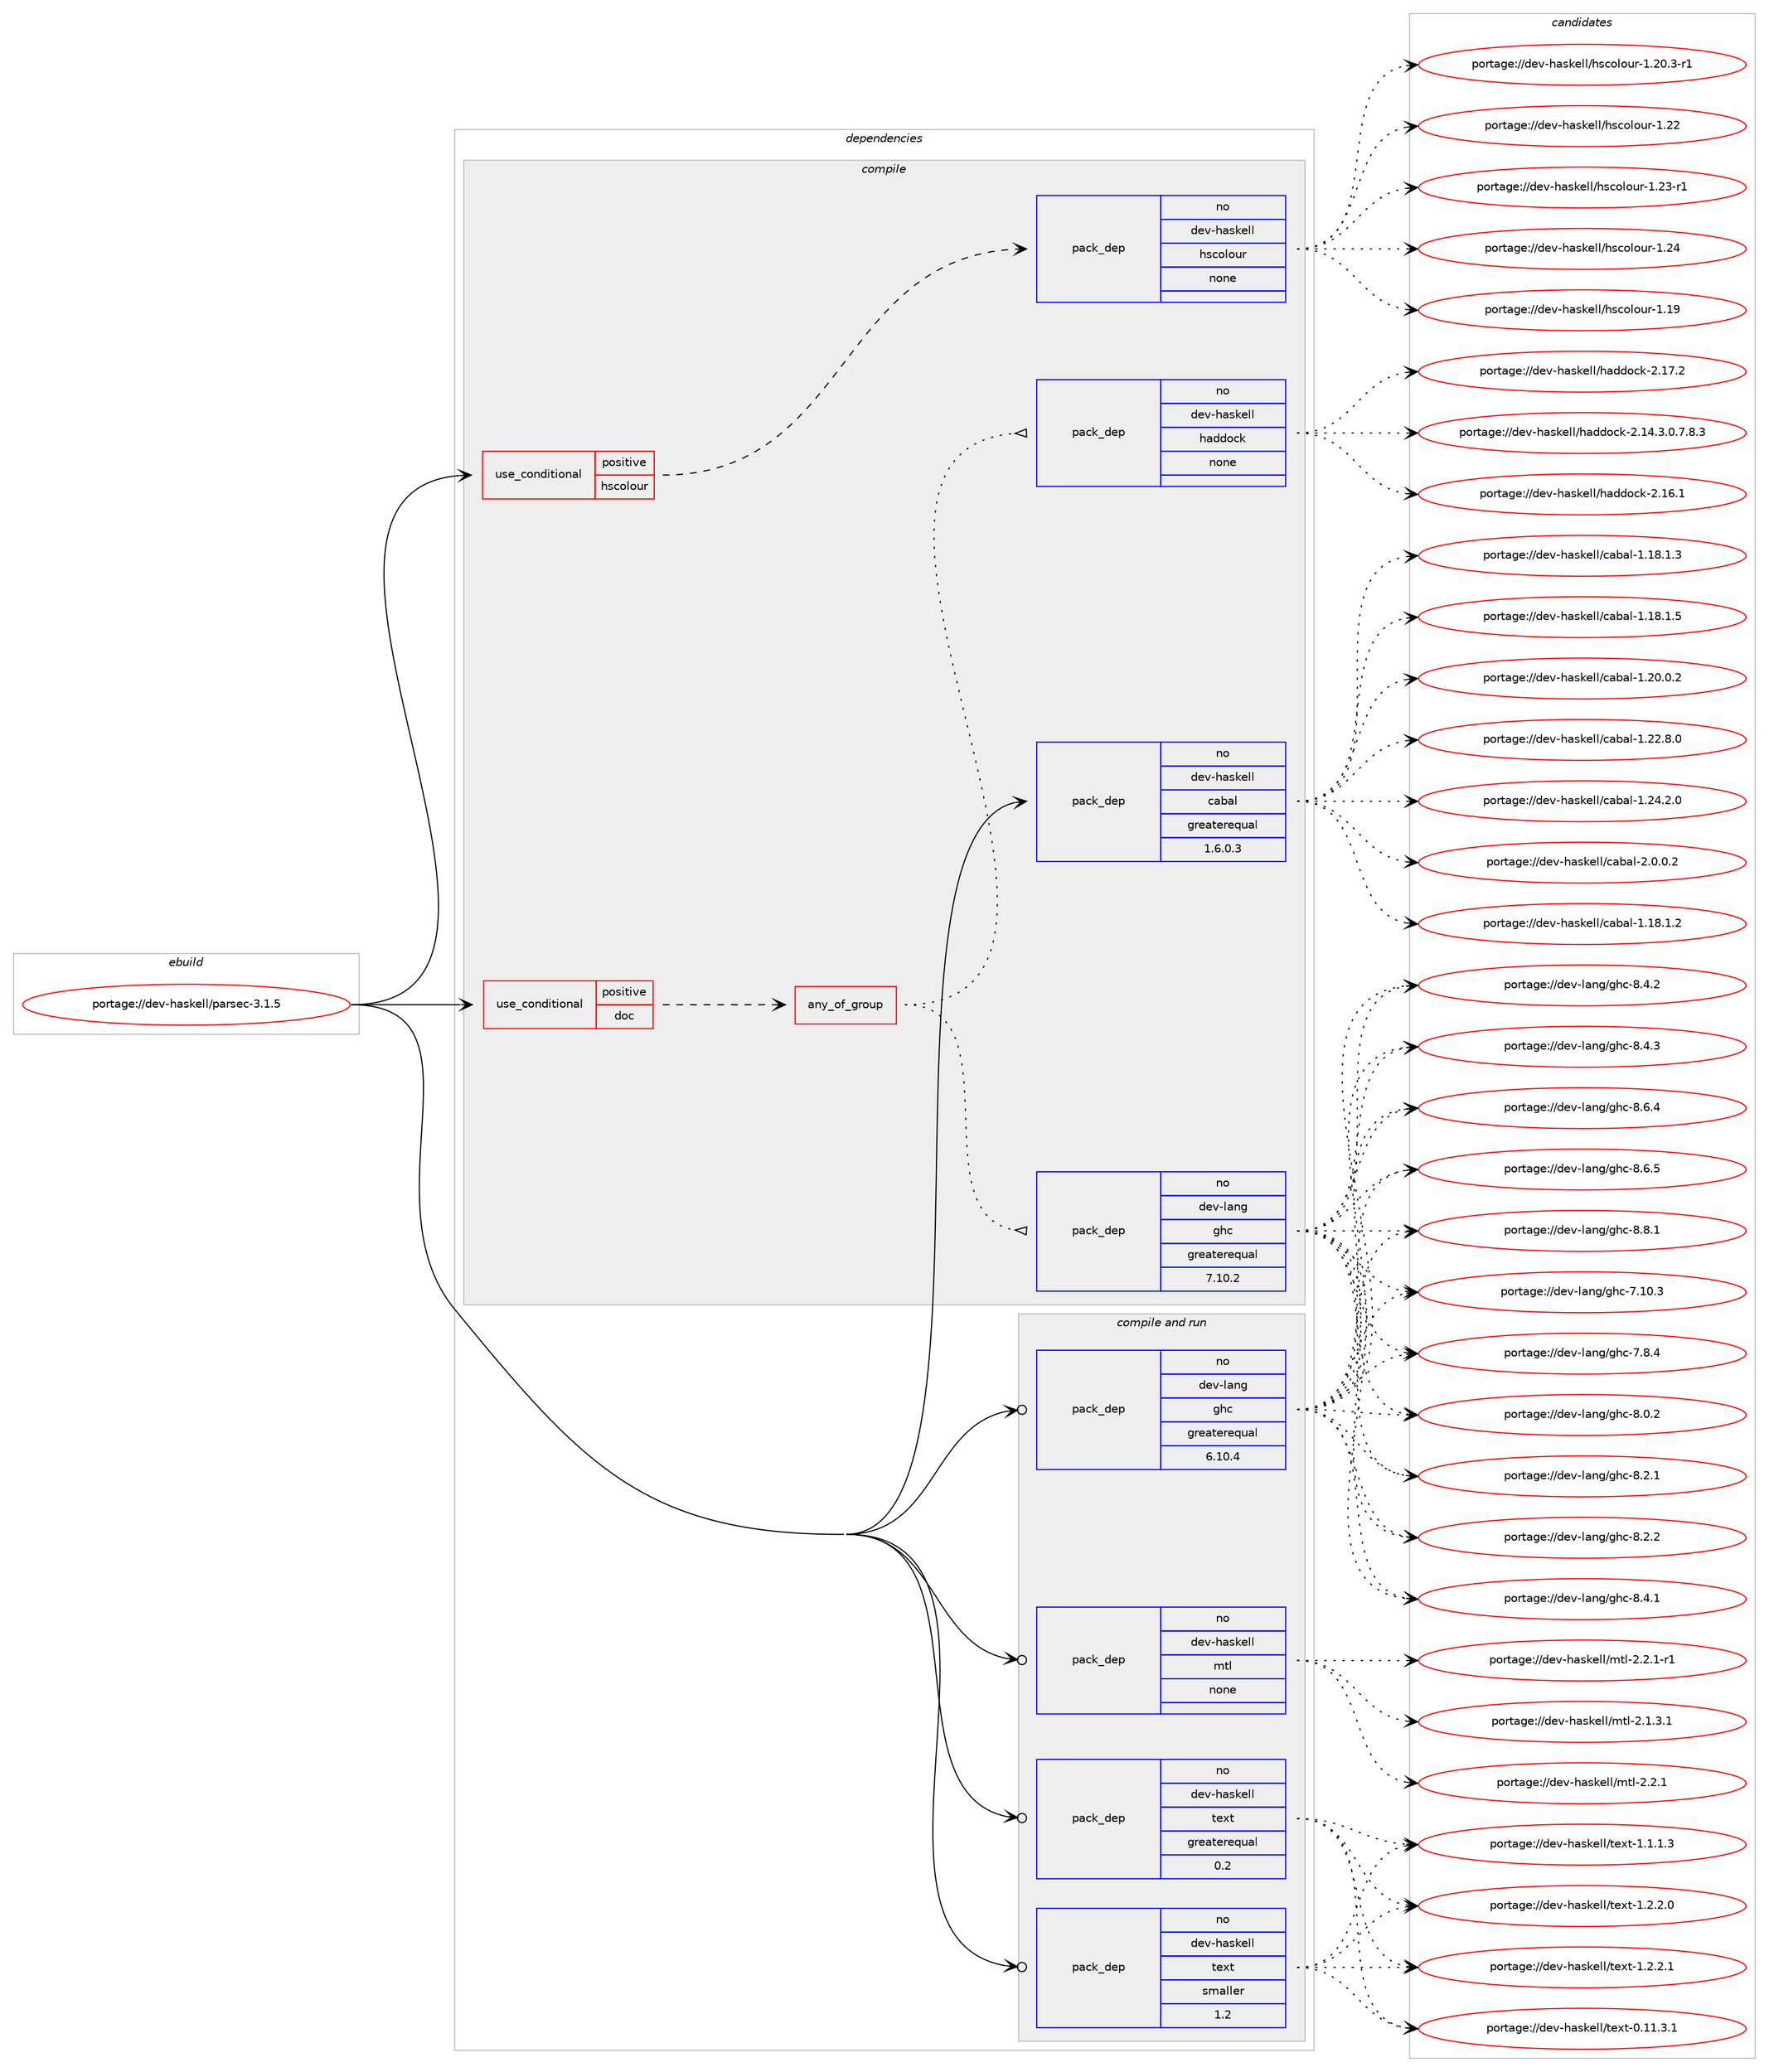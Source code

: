digraph prolog {

# *************
# Graph options
# *************

newrank=true;
concentrate=true;
compound=true;
graph [rankdir=LR,fontname=Helvetica,fontsize=10,ranksep=1.5];#, ranksep=2.5, nodesep=0.2];
edge  [arrowhead=vee];
node  [fontname=Helvetica,fontsize=10];

# **********
# The ebuild
# **********

subgraph cluster_leftcol {
color=gray;
rank=same;
label=<<i>ebuild</i>>;
id [label="portage://dev-haskell/parsec-3.1.5", color=red, width=4, href="../dev-haskell/parsec-3.1.5.svg"];
}

# ****************
# The dependencies
# ****************

subgraph cluster_midcol {
color=gray;
label=<<i>dependencies</i>>;
subgraph cluster_compile {
fillcolor="#eeeeee";
style=filled;
label=<<i>compile</i>>;
subgraph cond16540 {
dependency76474 [label=<<TABLE BORDER="0" CELLBORDER="1" CELLSPACING="0" CELLPADDING="4"><TR><TD ROWSPAN="3" CELLPADDING="10">use_conditional</TD></TR><TR><TD>positive</TD></TR><TR><TD>doc</TD></TR></TABLE>>, shape=none, color=red];
subgraph any2143 {
dependency76475 [label=<<TABLE BORDER="0" CELLBORDER="1" CELLSPACING="0" CELLPADDING="4"><TR><TD CELLPADDING="10">any_of_group</TD></TR></TABLE>>, shape=none, color=red];subgraph pack57734 {
dependency76476 [label=<<TABLE BORDER="0" CELLBORDER="1" CELLSPACING="0" CELLPADDING="4" WIDTH="220"><TR><TD ROWSPAN="6" CELLPADDING="30">pack_dep</TD></TR><TR><TD WIDTH="110">no</TD></TR><TR><TD>dev-haskell</TD></TR><TR><TD>haddock</TD></TR><TR><TD>none</TD></TR><TR><TD></TD></TR></TABLE>>, shape=none, color=blue];
}
dependency76475:e -> dependency76476:w [weight=20,style="dotted",arrowhead="oinv"];
subgraph pack57735 {
dependency76477 [label=<<TABLE BORDER="0" CELLBORDER="1" CELLSPACING="0" CELLPADDING="4" WIDTH="220"><TR><TD ROWSPAN="6" CELLPADDING="30">pack_dep</TD></TR><TR><TD WIDTH="110">no</TD></TR><TR><TD>dev-lang</TD></TR><TR><TD>ghc</TD></TR><TR><TD>greaterequal</TD></TR><TR><TD>7.10.2</TD></TR></TABLE>>, shape=none, color=blue];
}
dependency76475:e -> dependency76477:w [weight=20,style="dotted",arrowhead="oinv"];
}
dependency76474:e -> dependency76475:w [weight=20,style="dashed",arrowhead="vee"];
}
id:e -> dependency76474:w [weight=20,style="solid",arrowhead="vee"];
subgraph cond16541 {
dependency76478 [label=<<TABLE BORDER="0" CELLBORDER="1" CELLSPACING="0" CELLPADDING="4"><TR><TD ROWSPAN="3" CELLPADDING="10">use_conditional</TD></TR><TR><TD>positive</TD></TR><TR><TD>hscolour</TD></TR></TABLE>>, shape=none, color=red];
subgraph pack57736 {
dependency76479 [label=<<TABLE BORDER="0" CELLBORDER="1" CELLSPACING="0" CELLPADDING="4" WIDTH="220"><TR><TD ROWSPAN="6" CELLPADDING="30">pack_dep</TD></TR><TR><TD WIDTH="110">no</TD></TR><TR><TD>dev-haskell</TD></TR><TR><TD>hscolour</TD></TR><TR><TD>none</TD></TR><TR><TD></TD></TR></TABLE>>, shape=none, color=blue];
}
dependency76478:e -> dependency76479:w [weight=20,style="dashed",arrowhead="vee"];
}
id:e -> dependency76478:w [weight=20,style="solid",arrowhead="vee"];
subgraph pack57737 {
dependency76480 [label=<<TABLE BORDER="0" CELLBORDER="1" CELLSPACING="0" CELLPADDING="4" WIDTH="220"><TR><TD ROWSPAN="6" CELLPADDING="30">pack_dep</TD></TR><TR><TD WIDTH="110">no</TD></TR><TR><TD>dev-haskell</TD></TR><TR><TD>cabal</TD></TR><TR><TD>greaterequal</TD></TR><TR><TD>1.6.0.3</TD></TR></TABLE>>, shape=none, color=blue];
}
id:e -> dependency76480:w [weight=20,style="solid",arrowhead="vee"];
}
subgraph cluster_compileandrun {
fillcolor="#eeeeee";
style=filled;
label=<<i>compile and run</i>>;
subgraph pack57738 {
dependency76481 [label=<<TABLE BORDER="0" CELLBORDER="1" CELLSPACING="0" CELLPADDING="4" WIDTH="220"><TR><TD ROWSPAN="6" CELLPADDING="30">pack_dep</TD></TR><TR><TD WIDTH="110">no</TD></TR><TR><TD>dev-haskell</TD></TR><TR><TD>mtl</TD></TR><TR><TD>none</TD></TR><TR><TD></TD></TR></TABLE>>, shape=none, color=blue];
}
id:e -> dependency76481:w [weight=20,style="solid",arrowhead="odotvee"];
subgraph pack57739 {
dependency76482 [label=<<TABLE BORDER="0" CELLBORDER="1" CELLSPACING="0" CELLPADDING="4" WIDTH="220"><TR><TD ROWSPAN="6" CELLPADDING="30">pack_dep</TD></TR><TR><TD WIDTH="110">no</TD></TR><TR><TD>dev-haskell</TD></TR><TR><TD>text</TD></TR><TR><TD>greaterequal</TD></TR><TR><TD>0.2</TD></TR></TABLE>>, shape=none, color=blue];
}
id:e -> dependency76482:w [weight=20,style="solid",arrowhead="odotvee"];
subgraph pack57740 {
dependency76483 [label=<<TABLE BORDER="0" CELLBORDER="1" CELLSPACING="0" CELLPADDING="4" WIDTH="220"><TR><TD ROWSPAN="6" CELLPADDING="30">pack_dep</TD></TR><TR><TD WIDTH="110">no</TD></TR><TR><TD>dev-haskell</TD></TR><TR><TD>text</TD></TR><TR><TD>smaller</TD></TR><TR><TD>1.2</TD></TR></TABLE>>, shape=none, color=blue];
}
id:e -> dependency76483:w [weight=20,style="solid",arrowhead="odotvee"];
subgraph pack57741 {
dependency76484 [label=<<TABLE BORDER="0" CELLBORDER="1" CELLSPACING="0" CELLPADDING="4" WIDTH="220"><TR><TD ROWSPAN="6" CELLPADDING="30">pack_dep</TD></TR><TR><TD WIDTH="110">no</TD></TR><TR><TD>dev-lang</TD></TR><TR><TD>ghc</TD></TR><TR><TD>greaterequal</TD></TR><TR><TD>6.10.4</TD></TR></TABLE>>, shape=none, color=blue];
}
id:e -> dependency76484:w [weight=20,style="solid",arrowhead="odotvee"];
}
subgraph cluster_run {
fillcolor="#eeeeee";
style=filled;
label=<<i>run</i>>;
}
}

# **************
# The candidates
# **************

subgraph cluster_choices {
rank=same;
color=gray;
label=<<i>candidates</i>>;

subgraph choice57734 {
color=black;
nodesep=1;
choiceportage1001011184510497115107101108108471049710010011199107455046495246514648465546564651 [label="portage://dev-haskell/haddock-2.14.3.0.7.8.3", color=red, width=4,href="../dev-haskell/haddock-2.14.3.0.7.8.3.svg"];
choiceportage100101118451049711510710110810847104971001001119910745504649544649 [label="portage://dev-haskell/haddock-2.16.1", color=red, width=4,href="../dev-haskell/haddock-2.16.1.svg"];
choiceportage100101118451049711510710110810847104971001001119910745504649554650 [label="portage://dev-haskell/haddock-2.17.2", color=red, width=4,href="../dev-haskell/haddock-2.17.2.svg"];
dependency76476:e -> choiceportage1001011184510497115107101108108471049710010011199107455046495246514648465546564651:w [style=dotted,weight="100"];
dependency76476:e -> choiceportage100101118451049711510710110810847104971001001119910745504649544649:w [style=dotted,weight="100"];
dependency76476:e -> choiceportage100101118451049711510710110810847104971001001119910745504649554650:w [style=dotted,weight="100"];
}
subgraph choice57735 {
color=black;
nodesep=1;
choiceportage1001011184510897110103471031049945554649484651 [label="portage://dev-lang/ghc-7.10.3", color=red, width=4,href="../dev-lang/ghc-7.10.3.svg"];
choiceportage10010111845108971101034710310499455546564652 [label="portage://dev-lang/ghc-7.8.4", color=red, width=4,href="../dev-lang/ghc-7.8.4.svg"];
choiceportage10010111845108971101034710310499455646484650 [label="portage://dev-lang/ghc-8.0.2", color=red, width=4,href="../dev-lang/ghc-8.0.2.svg"];
choiceportage10010111845108971101034710310499455646504649 [label="portage://dev-lang/ghc-8.2.1", color=red, width=4,href="../dev-lang/ghc-8.2.1.svg"];
choiceportage10010111845108971101034710310499455646504650 [label="portage://dev-lang/ghc-8.2.2", color=red, width=4,href="../dev-lang/ghc-8.2.2.svg"];
choiceportage10010111845108971101034710310499455646524649 [label="portage://dev-lang/ghc-8.4.1", color=red, width=4,href="../dev-lang/ghc-8.4.1.svg"];
choiceportage10010111845108971101034710310499455646524650 [label="portage://dev-lang/ghc-8.4.2", color=red, width=4,href="../dev-lang/ghc-8.4.2.svg"];
choiceportage10010111845108971101034710310499455646524651 [label="portage://dev-lang/ghc-8.4.3", color=red, width=4,href="../dev-lang/ghc-8.4.3.svg"];
choiceportage10010111845108971101034710310499455646544652 [label="portage://dev-lang/ghc-8.6.4", color=red, width=4,href="../dev-lang/ghc-8.6.4.svg"];
choiceportage10010111845108971101034710310499455646544653 [label="portage://dev-lang/ghc-8.6.5", color=red, width=4,href="../dev-lang/ghc-8.6.5.svg"];
choiceportage10010111845108971101034710310499455646564649 [label="portage://dev-lang/ghc-8.8.1", color=red, width=4,href="../dev-lang/ghc-8.8.1.svg"];
dependency76477:e -> choiceportage1001011184510897110103471031049945554649484651:w [style=dotted,weight="100"];
dependency76477:e -> choiceportage10010111845108971101034710310499455546564652:w [style=dotted,weight="100"];
dependency76477:e -> choiceportage10010111845108971101034710310499455646484650:w [style=dotted,weight="100"];
dependency76477:e -> choiceportage10010111845108971101034710310499455646504649:w [style=dotted,weight="100"];
dependency76477:e -> choiceportage10010111845108971101034710310499455646504650:w [style=dotted,weight="100"];
dependency76477:e -> choiceportage10010111845108971101034710310499455646524649:w [style=dotted,weight="100"];
dependency76477:e -> choiceportage10010111845108971101034710310499455646524650:w [style=dotted,weight="100"];
dependency76477:e -> choiceportage10010111845108971101034710310499455646524651:w [style=dotted,weight="100"];
dependency76477:e -> choiceportage10010111845108971101034710310499455646544652:w [style=dotted,weight="100"];
dependency76477:e -> choiceportage10010111845108971101034710310499455646544653:w [style=dotted,weight="100"];
dependency76477:e -> choiceportage10010111845108971101034710310499455646564649:w [style=dotted,weight="100"];
}
subgraph choice57736 {
color=black;
nodesep=1;
choiceportage100101118451049711510710110810847104115991111081111171144549464957 [label="portage://dev-haskell/hscolour-1.19", color=red, width=4,href="../dev-haskell/hscolour-1.19.svg"];
choiceportage10010111845104971151071011081084710411599111108111117114454946504846514511449 [label="portage://dev-haskell/hscolour-1.20.3-r1", color=red, width=4,href="../dev-haskell/hscolour-1.20.3-r1.svg"];
choiceportage100101118451049711510710110810847104115991111081111171144549465050 [label="portage://dev-haskell/hscolour-1.22", color=red, width=4,href="../dev-haskell/hscolour-1.22.svg"];
choiceportage1001011184510497115107101108108471041159911110811111711445494650514511449 [label="portage://dev-haskell/hscolour-1.23-r1", color=red, width=4,href="../dev-haskell/hscolour-1.23-r1.svg"];
choiceportage100101118451049711510710110810847104115991111081111171144549465052 [label="portage://dev-haskell/hscolour-1.24", color=red, width=4,href="../dev-haskell/hscolour-1.24.svg"];
dependency76479:e -> choiceportage100101118451049711510710110810847104115991111081111171144549464957:w [style=dotted,weight="100"];
dependency76479:e -> choiceportage10010111845104971151071011081084710411599111108111117114454946504846514511449:w [style=dotted,weight="100"];
dependency76479:e -> choiceportage100101118451049711510710110810847104115991111081111171144549465050:w [style=dotted,weight="100"];
dependency76479:e -> choiceportage1001011184510497115107101108108471041159911110811111711445494650514511449:w [style=dotted,weight="100"];
dependency76479:e -> choiceportage100101118451049711510710110810847104115991111081111171144549465052:w [style=dotted,weight="100"];
}
subgraph choice57737 {
color=black;
nodesep=1;
choiceportage10010111845104971151071011081084799979897108454946495646494650 [label="portage://dev-haskell/cabal-1.18.1.2", color=red, width=4,href="../dev-haskell/cabal-1.18.1.2.svg"];
choiceportage10010111845104971151071011081084799979897108454946495646494651 [label="portage://dev-haskell/cabal-1.18.1.3", color=red, width=4,href="../dev-haskell/cabal-1.18.1.3.svg"];
choiceportage10010111845104971151071011081084799979897108454946495646494653 [label="portage://dev-haskell/cabal-1.18.1.5", color=red, width=4,href="../dev-haskell/cabal-1.18.1.5.svg"];
choiceportage10010111845104971151071011081084799979897108454946504846484650 [label="portage://dev-haskell/cabal-1.20.0.2", color=red, width=4,href="../dev-haskell/cabal-1.20.0.2.svg"];
choiceportage10010111845104971151071011081084799979897108454946505046564648 [label="portage://dev-haskell/cabal-1.22.8.0", color=red, width=4,href="../dev-haskell/cabal-1.22.8.0.svg"];
choiceportage10010111845104971151071011081084799979897108454946505246504648 [label="portage://dev-haskell/cabal-1.24.2.0", color=red, width=4,href="../dev-haskell/cabal-1.24.2.0.svg"];
choiceportage100101118451049711510710110810847999798971084550464846484650 [label="portage://dev-haskell/cabal-2.0.0.2", color=red, width=4,href="../dev-haskell/cabal-2.0.0.2.svg"];
dependency76480:e -> choiceportage10010111845104971151071011081084799979897108454946495646494650:w [style=dotted,weight="100"];
dependency76480:e -> choiceportage10010111845104971151071011081084799979897108454946495646494651:w [style=dotted,weight="100"];
dependency76480:e -> choiceportage10010111845104971151071011081084799979897108454946495646494653:w [style=dotted,weight="100"];
dependency76480:e -> choiceportage10010111845104971151071011081084799979897108454946504846484650:w [style=dotted,weight="100"];
dependency76480:e -> choiceportage10010111845104971151071011081084799979897108454946505046564648:w [style=dotted,weight="100"];
dependency76480:e -> choiceportage10010111845104971151071011081084799979897108454946505246504648:w [style=dotted,weight="100"];
dependency76480:e -> choiceportage100101118451049711510710110810847999798971084550464846484650:w [style=dotted,weight="100"];
}
subgraph choice57738 {
color=black;
nodesep=1;
choiceportage1001011184510497115107101108108471091161084550464946514649 [label="portage://dev-haskell/mtl-2.1.3.1", color=red, width=4,href="../dev-haskell/mtl-2.1.3.1.svg"];
choiceportage100101118451049711510710110810847109116108455046504649 [label="portage://dev-haskell/mtl-2.2.1", color=red, width=4,href="../dev-haskell/mtl-2.2.1.svg"];
choiceportage1001011184510497115107101108108471091161084550465046494511449 [label="portage://dev-haskell/mtl-2.2.1-r1", color=red, width=4,href="../dev-haskell/mtl-2.2.1-r1.svg"];
dependency76481:e -> choiceportage1001011184510497115107101108108471091161084550464946514649:w [style=dotted,weight="100"];
dependency76481:e -> choiceportage100101118451049711510710110810847109116108455046504649:w [style=dotted,weight="100"];
dependency76481:e -> choiceportage1001011184510497115107101108108471091161084550465046494511449:w [style=dotted,weight="100"];
}
subgraph choice57739 {
color=black;
nodesep=1;
choiceportage100101118451049711510710110810847116101120116454846494946514649 [label="portage://dev-haskell/text-0.11.3.1", color=red, width=4,href="../dev-haskell/text-0.11.3.1.svg"];
choiceportage1001011184510497115107101108108471161011201164549464946494651 [label="portage://dev-haskell/text-1.1.1.3", color=red, width=4,href="../dev-haskell/text-1.1.1.3.svg"];
choiceportage1001011184510497115107101108108471161011201164549465046504648 [label="portage://dev-haskell/text-1.2.2.0", color=red, width=4,href="../dev-haskell/text-1.2.2.0.svg"];
choiceportage1001011184510497115107101108108471161011201164549465046504649 [label="portage://dev-haskell/text-1.2.2.1", color=red, width=4,href="../dev-haskell/text-1.2.2.1.svg"];
dependency76482:e -> choiceportage100101118451049711510710110810847116101120116454846494946514649:w [style=dotted,weight="100"];
dependency76482:e -> choiceportage1001011184510497115107101108108471161011201164549464946494651:w [style=dotted,weight="100"];
dependency76482:e -> choiceportage1001011184510497115107101108108471161011201164549465046504648:w [style=dotted,weight="100"];
dependency76482:e -> choiceportage1001011184510497115107101108108471161011201164549465046504649:w [style=dotted,weight="100"];
}
subgraph choice57740 {
color=black;
nodesep=1;
choiceportage100101118451049711510710110810847116101120116454846494946514649 [label="portage://dev-haskell/text-0.11.3.1", color=red, width=4,href="../dev-haskell/text-0.11.3.1.svg"];
choiceportage1001011184510497115107101108108471161011201164549464946494651 [label="portage://dev-haskell/text-1.1.1.3", color=red, width=4,href="../dev-haskell/text-1.1.1.3.svg"];
choiceportage1001011184510497115107101108108471161011201164549465046504648 [label="portage://dev-haskell/text-1.2.2.0", color=red, width=4,href="../dev-haskell/text-1.2.2.0.svg"];
choiceportage1001011184510497115107101108108471161011201164549465046504649 [label="portage://dev-haskell/text-1.2.2.1", color=red, width=4,href="../dev-haskell/text-1.2.2.1.svg"];
dependency76483:e -> choiceportage100101118451049711510710110810847116101120116454846494946514649:w [style=dotted,weight="100"];
dependency76483:e -> choiceportage1001011184510497115107101108108471161011201164549464946494651:w [style=dotted,weight="100"];
dependency76483:e -> choiceportage1001011184510497115107101108108471161011201164549465046504648:w [style=dotted,weight="100"];
dependency76483:e -> choiceportage1001011184510497115107101108108471161011201164549465046504649:w [style=dotted,weight="100"];
}
subgraph choice57741 {
color=black;
nodesep=1;
choiceportage1001011184510897110103471031049945554649484651 [label="portage://dev-lang/ghc-7.10.3", color=red, width=4,href="../dev-lang/ghc-7.10.3.svg"];
choiceportage10010111845108971101034710310499455546564652 [label="portage://dev-lang/ghc-7.8.4", color=red, width=4,href="../dev-lang/ghc-7.8.4.svg"];
choiceportage10010111845108971101034710310499455646484650 [label="portage://dev-lang/ghc-8.0.2", color=red, width=4,href="../dev-lang/ghc-8.0.2.svg"];
choiceportage10010111845108971101034710310499455646504649 [label="portage://dev-lang/ghc-8.2.1", color=red, width=4,href="../dev-lang/ghc-8.2.1.svg"];
choiceportage10010111845108971101034710310499455646504650 [label="portage://dev-lang/ghc-8.2.2", color=red, width=4,href="../dev-lang/ghc-8.2.2.svg"];
choiceportage10010111845108971101034710310499455646524649 [label="portage://dev-lang/ghc-8.4.1", color=red, width=4,href="../dev-lang/ghc-8.4.1.svg"];
choiceportage10010111845108971101034710310499455646524650 [label="portage://dev-lang/ghc-8.4.2", color=red, width=4,href="../dev-lang/ghc-8.4.2.svg"];
choiceportage10010111845108971101034710310499455646524651 [label="portage://dev-lang/ghc-8.4.3", color=red, width=4,href="../dev-lang/ghc-8.4.3.svg"];
choiceportage10010111845108971101034710310499455646544652 [label="portage://dev-lang/ghc-8.6.4", color=red, width=4,href="../dev-lang/ghc-8.6.4.svg"];
choiceportage10010111845108971101034710310499455646544653 [label="portage://dev-lang/ghc-8.6.5", color=red, width=4,href="../dev-lang/ghc-8.6.5.svg"];
choiceportage10010111845108971101034710310499455646564649 [label="portage://dev-lang/ghc-8.8.1", color=red, width=4,href="../dev-lang/ghc-8.8.1.svg"];
dependency76484:e -> choiceportage1001011184510897110103471031049945554649484651:w [style=dotted,weight="100"];
dependency76484:e -> choiceportage10010111845108971101034710310499455546564652:w [style=dotted,weight="100"];
dependency76484:e -> choiceportage10010111845108971101034710310499455646484650:w [style=dotted,weight="100"];
dependency76484:e -> choiceportage10010111845108971101034710310499455646504649:w [style=dotted,weight="100"];
dependency76484:e -> choiceportage10010111845108971101034710310499455646504650:w [style=dotted,weight="100"];
dependency76484:e -> choiceportage10010111845108971101034710310499455646524649:w [style=dotted,weight="100"];
dependency76484:e -> choiceportage10010111845108971101034710310499455646524650:w [style=dotted,weight="100"];
dependency76484:e -> choiceportage10010111845108971101034710310499455646524651:w [style=dotted,weight="100"];
dependency76484:e -> choiceportage10010111845108971101034710310499455646544652:w [style=dotted,weight="100"];
dependency76484:e -> choiceportage10010111845108971101034710310499455646544653:w [style=dotted,weight="100"];
dependency76484:e -> choiceportage10010111845108971101034710310499455646564649:w [style=dotted,weight="100"];
}
}

}
